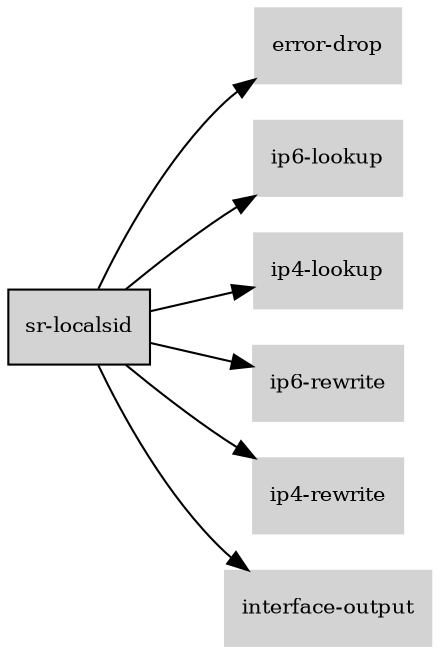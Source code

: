 digraph "sr_localsid_subgraph" {
  rankdir=LR;
  node [shape=box, style=filled, fontsize=10, color=lightgray, fontcolor=black, fillcolor=lightgray];
  "sr-localsid" [color=black, fontcolor=black, fillcolor=lightgray];
  edge [fontsize=8];
  "sr-localsid" -> "error-drop";
  "sr-localsid" -> "ip6-lookup";
  "sr-localsid" -> "ip4-lookup";
  "sr-localsid" -> "ip6-rewrite";
  "sr-localsid" -> "ip4-rewrite";
  "sr-localsid" -> "interface-output";
}
